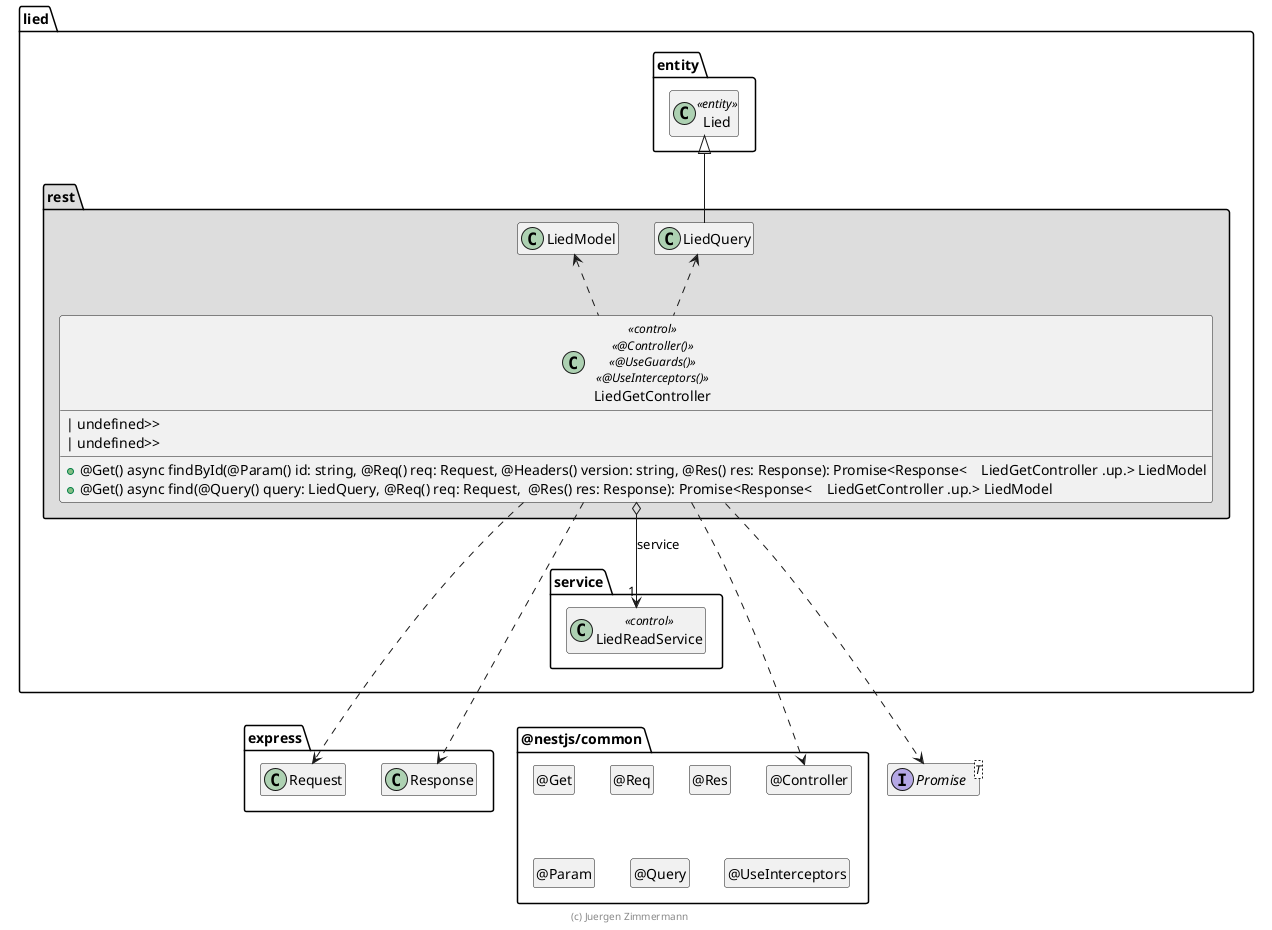 ' Copyright (C) 2019 - present Juergen Zimmermann, Hochschule Karlsruhe
'
' This program is free software: you can redistribute it and/or modify
' it under the terms of the GNU General Public License as published by
' the Free Software Foundation, either version 3 of the License, or
' (at your option) any later version.
'
' This program is distributed in the hope that it will be useful,
' but WITHOUT ANY WARRANTY; without even the implied warranty of
' MERCHANTABILITY or FITNESS FOR A PARTICULAR PURPOSE.  See the
' GNU General Public License for more details.
'
' You should have received a copy of the GNU General Public License
' along with this program.  If not, see <https://www.gnu.org/licenses/>.

' Preview durch <Alt>d

@startuml Controller-Klasse

interface Promise<T>

package @nestjs/common {
  class "@Controller" as Controller
  hide Controller circle

  class "@Get" as Get
  hide Get circle

  class "@Req" as Req
  hide Req circle

  class "@Res" as Res
  hide Res circle

  class "@Param" as Param
  hide Param circle

  class "@Query" as Query
  hide Query circle

  class "@UseInterceptors" as UseInterceptors
  hide UseInterceptors circle
}

package express {
  class Request
  class Response

  Response .[hidden].> Controller
}

package lied {
  package entity #FFFFFF {
    class Lied <<entity>>

    Lied .[hidden].> Promise
    Lied .[hidden].> Request
  }

  package service {
    class LiedReadService << control >>
  }

  package rest #DDDDDD {
    LiedQuery -up-|> Lied

    class LiedGetController << control >> << @Controller() >> << @UseGuards() >> << @UseInterceptors() >> {
      + @Get() async findById(@Param() id: string, @Req() req: Request, @Headers() version: string, @Res() res: Response): Promise<Response<    LiedGetController .up.> LiedModel
 | undefined>>
      + @Get() async find(@Query() query: LiedQuery, @Req() req: Request,  @Res() res: Response): Promise<Response<    LiedGetController .up.> LiedModel
 | undefined>>
    }

    LiedGetController o--> "1" LiedReadService : service

    LiedGetController ..> Controller
    LiedGetController ..> Request
    LiedGetController ..> Response
    LiedGetController ..> Promise
    LiedGetController .up.> LiedModel
    LiedGetController .up.> LiedQuery

    LiedReadService .[hidden].> Request
    LiedReadService .[hidden].> Promise
    Response .right[hidden].> Controller
  }
}

hide empty members

footer (c) Juergen Zimmermann

@enduml
